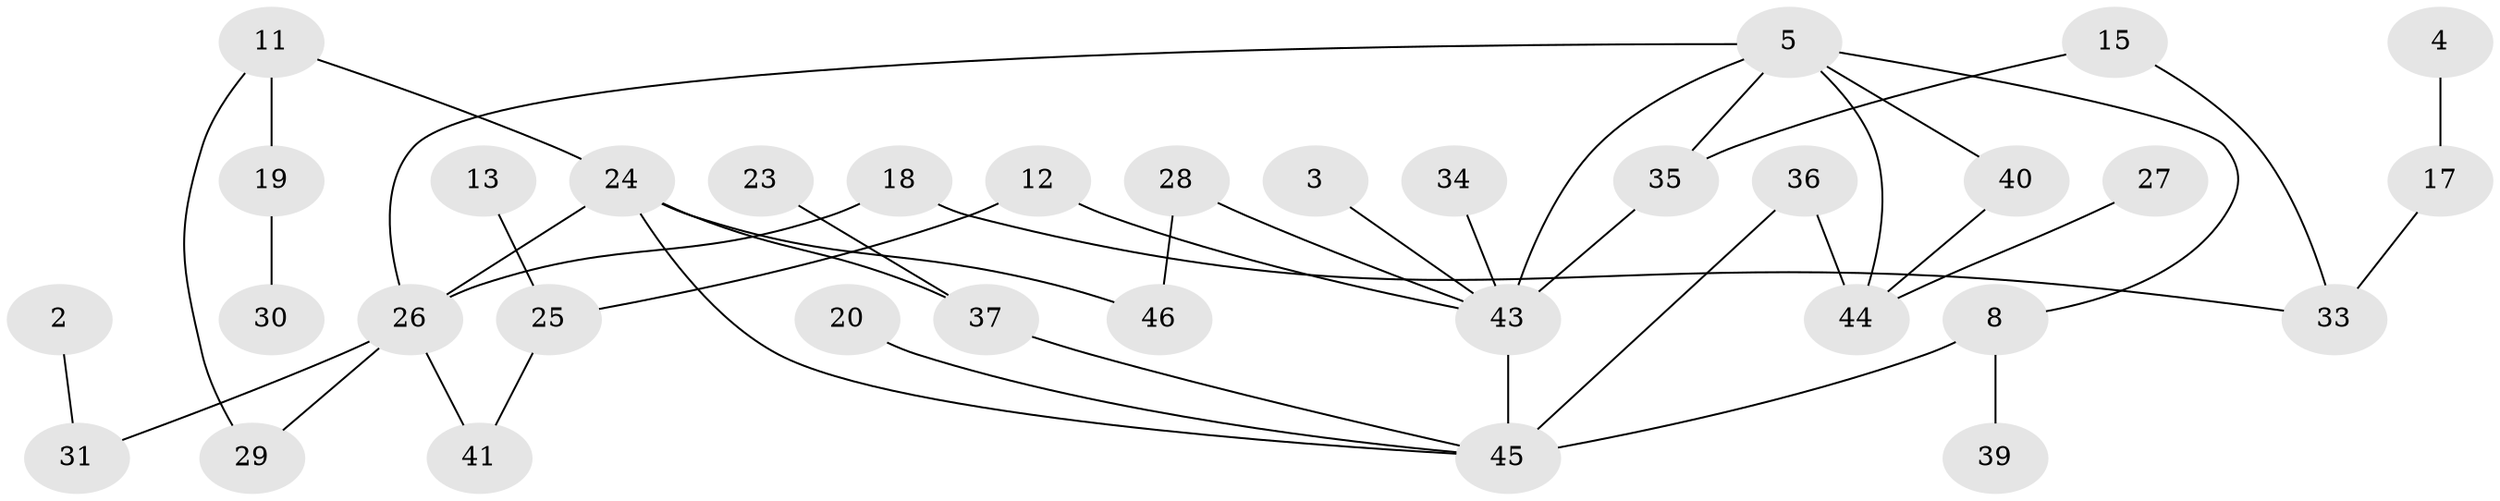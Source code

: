 // original degree distribution, {2: 0.2608695652173913, 1: 0.2608695652173913, 0: 0.13043478260869565, 3: 0.20652173913043478, 6: 0.03260869565217391, 4: 0.07608695652173914, 5: 0.03260869565217391}
// Generated by graph-tools (version 1.1) at 2025/00/03/09/25 03:00:55]
// undirected, 34 vertices, 43 edges
graph export_dot {
graph [start="1"]
  node [color=gray90,style=filled];
  2;
  3;
  4;
  5;
  8;
  11;
  12;
  13;
  15;
  17;
  18;
  19;
  20;
  23;
  24;
  25;
  26;
  27;
  28;
  29;
  30;
  31;
  33;
  34;
  35;
  36;
  37;
  39;
  40;
  41;
  43;
  44;
  45;
  46;
  2 -- 31 [weight=1.0];
  3 -- 43 [weight=1.0];
  4 -- 17 [weight=1.0];
  5 -- 8 [weight=1.0];
  5 -- 26 [weight=1.0];
  5 -- 35 [weight=1.0];
  5 -- 40 [weight=2.0];
  5 -- 43 [weight=2.0];
  5 -- 44 [weight=1.0];
  8 -- 39 [weight=1.0];
  8 -- 45 [weight=2.0];
  11 -- 19 [weight=1.0];
  11 -- 24 [weight=1.0];
  11 -- 29 [weight=1.0];
  12 -- 25 [weight=1.0];
  12 -- 43 [weight=1.0];
  13 -- 25 [weight=1.0];
  15 -- 33 [weight=1.0];
  15 -- 35 [weight=1.0];
  17 -- 33 [weight=1.0];
  18 -- 26 [weight=1.0];
  18 -- 33 [weight=1.0];
  19 -- 30 [weight=1.0];
  20 -- 45 [weight=1.0];
  23 -- 37 [weight=1.0];
  24 -- 26 [weight=1.0];
  24 -- 37 [weight=1.0];
  24 -- 45 [weight=1.0];
  24 -- 46 [weight=1.0];
  25 -- 41 [weight=1.0];
  26 -- 29 [weight=1.0];
  26 -- 31 [weight=1.0];
  26 -- 41 [weight=1.0];
  27 -- 44 [weight=1.0];
  28 -- 43 [weight=1.0];
  28 -- 46 [weight=1.0];
  34 -- 43 [weight=1.0];
  35 -- 43 [weight=2.0];
  36 -- 44 [weight=2.0];
  36 -- 45 [weight=1.0];
  37 -- 45 [weight=1.0];
  40 -- 44 [weight=1.0];
  43 -- 45 [weight=1.0];
}
